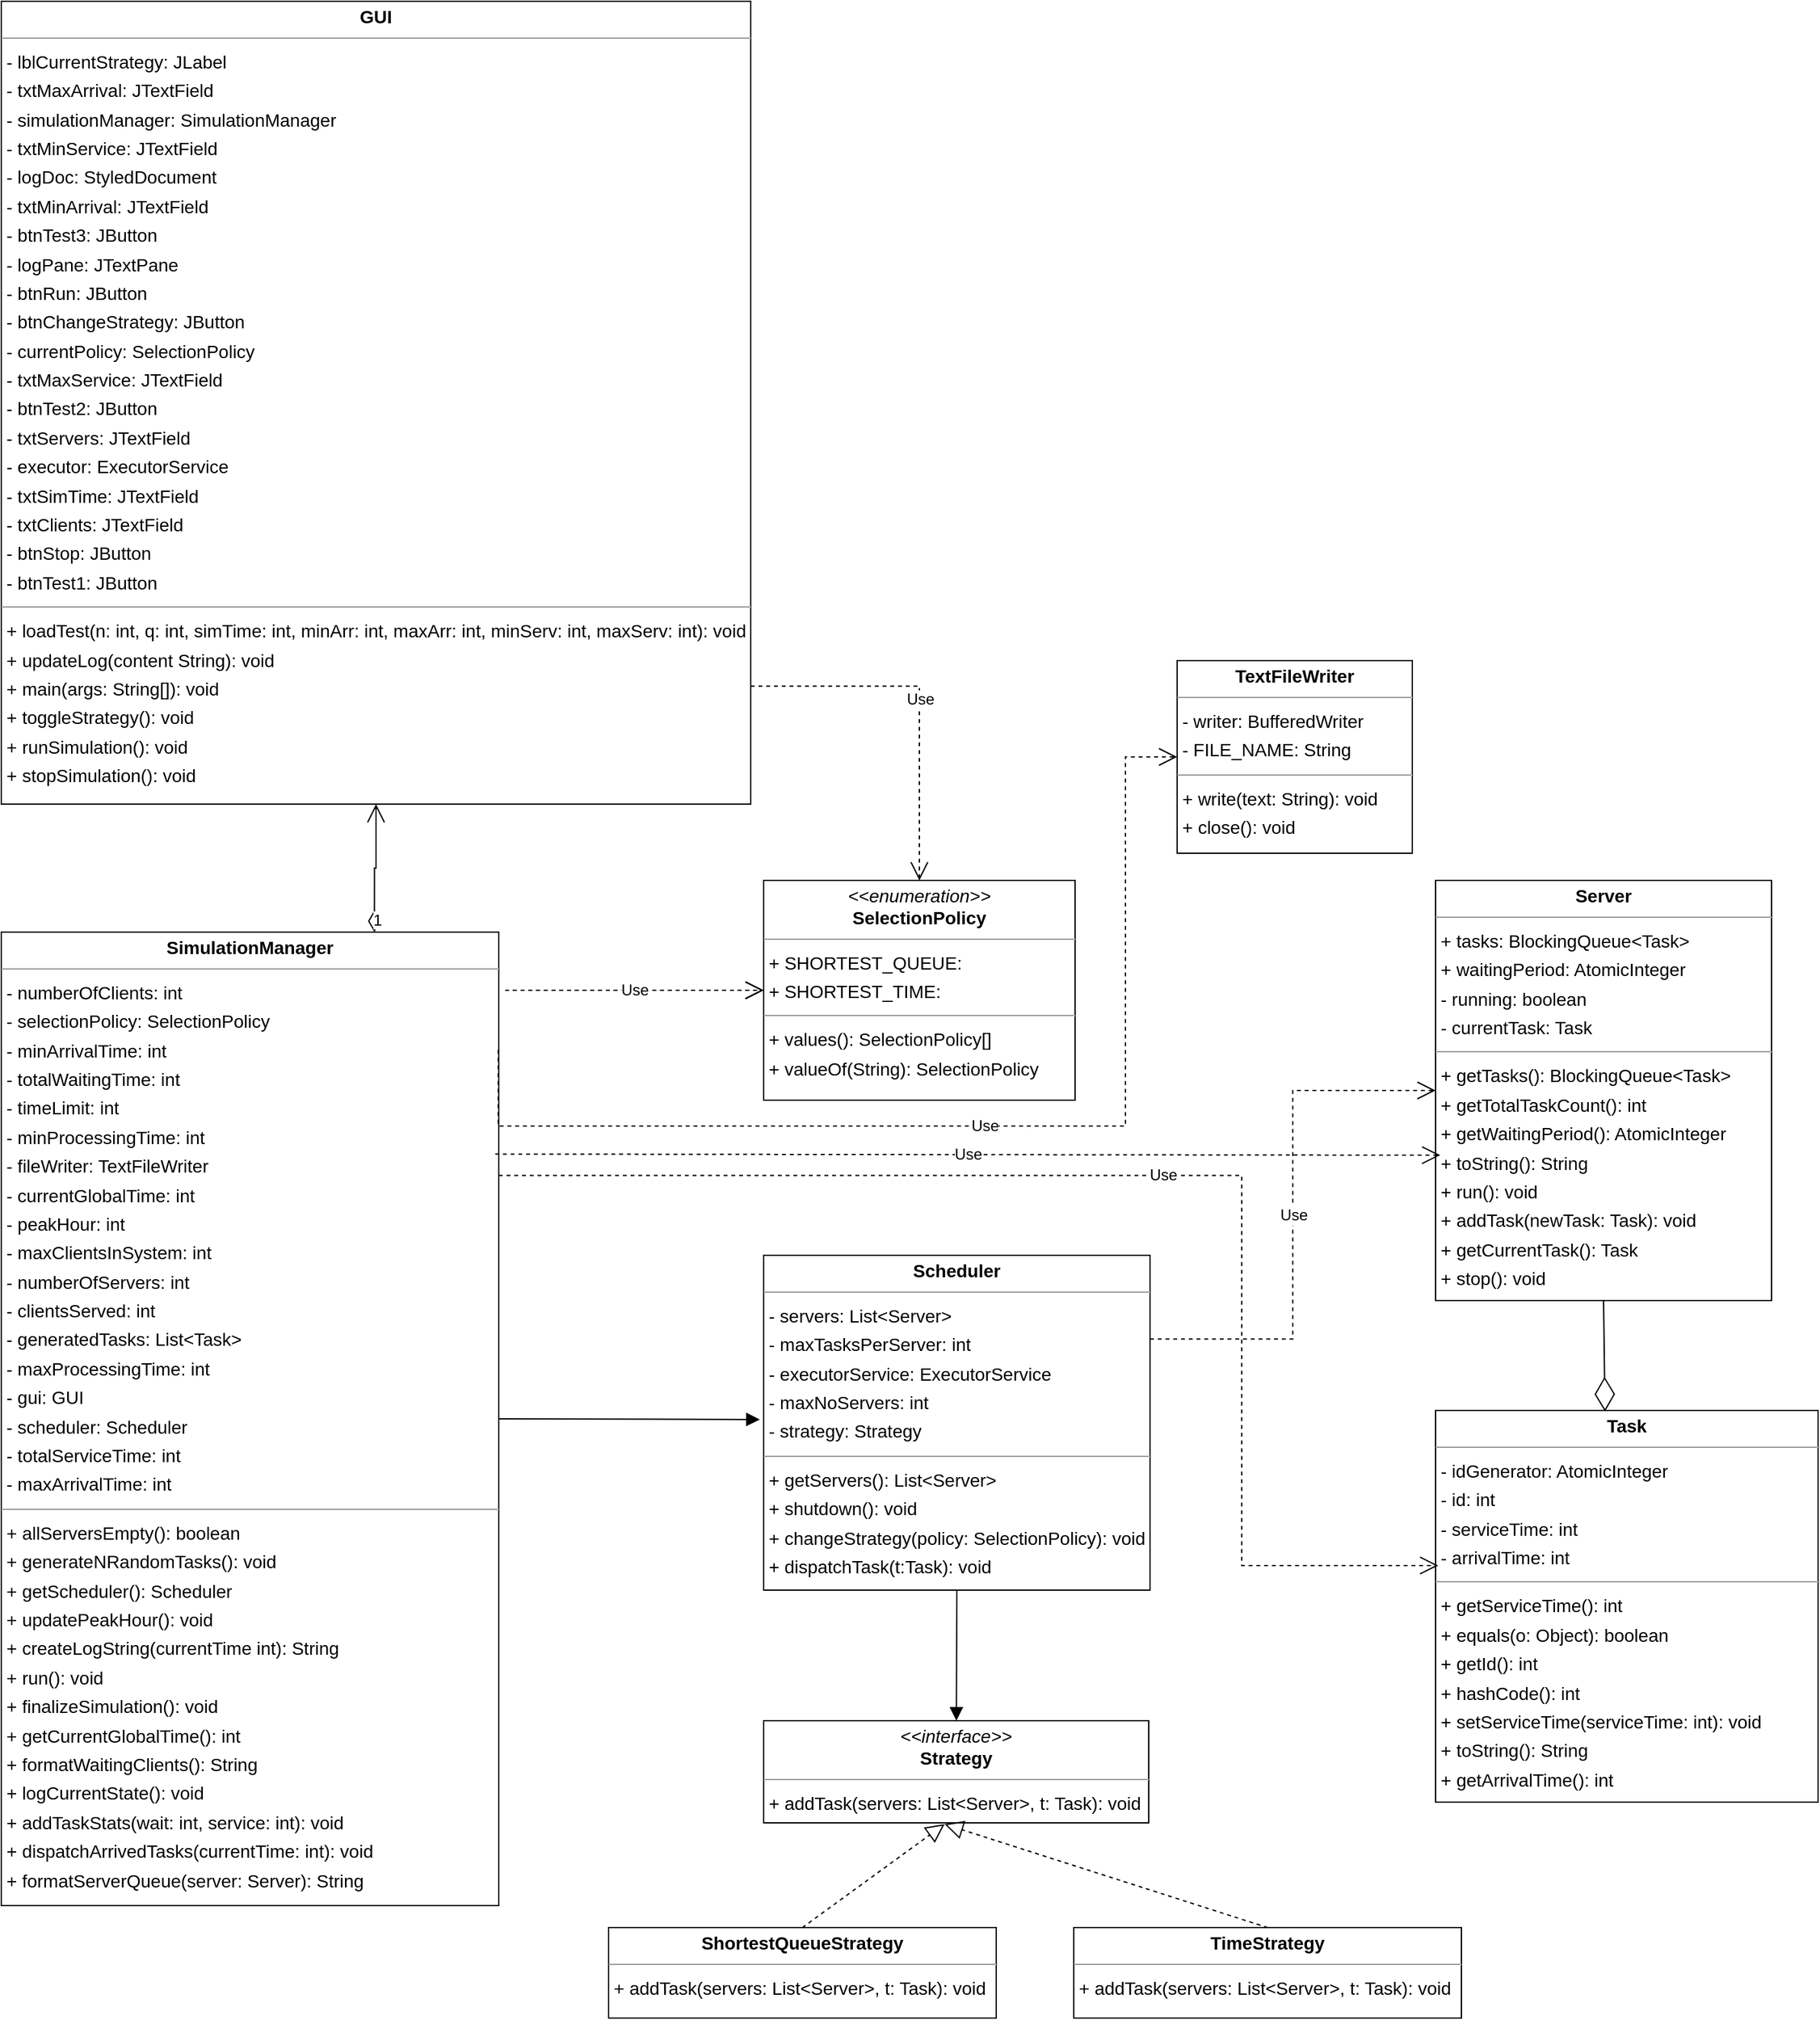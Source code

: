 <mxfile version="26.2.12" pages="3">
  <diagram id="8Ek_ZBZrvdl5EelVG8fW" name="Class Diagram">
    <mxGraphModel dx="3620" dy="2060" grid="1" gridSize="10" guides="1" tooltips="1" connect="1" arrows="1" fold="1" page="0" pageScale="1" pageWidth="850" pageHeight="1100" background="none" math="0" shadow="0">
      <root>
        <mxCell id="0" />
        <mxCell id="1" parent="0" />
        <mxCell id="node0" value="&lt;p style=&quot;margin:0px;margin-top:4px;text-align:center;&quot;&gt;&lt;b&gt;GUI&lt;/b&gt;&lt;/p&gt;&lt;hr size=&quot;1&quot;&gt;&lt;p style=&quot;margin:0 0 0 4px;line-height:1.6;&quot;&gt;- lblCurrentStrategy: JLabel&lt;br&gt;- txtMaxArrival: JTextField&lt;br&gt;- simulationManager: SimulationManager&lt;br&gt;- txtMinService: JTextField&lt;br&gt;- logDoc: StyledDocument&lt;br&gt;- txtMinArrival: JTextField&lt;br&gt;- btnTest3: JButton&lt;br&gt;- logPane: JTextPane&lt;br&gt;- btnRun: JButton&lt;br&gt;- btnChangeStrategy: JButton&lt;br&gt;- currentPolicy: SelectionPolicy&lt;br&gt;- txtMaxService: JTextField&lt;br&gt;- btnTest2: JButton&lt;br&gt;- txtServers: JTextField&lt;br&gt;- executor: ExecutorService&lt;br&gt;- txtSimTime: JTextField&lt;br&gt;- txtClients: JTextField&lt;br&gt;- btnStop: JButton&lt;br&gt;- btnTest1: JButton&lt;/p&gt;&lt;hr size=&quot;1&quot;&gt;&lt;p style=&quot;margin:0 0 0 4px;line-height:1.6;&quot;&gt;+ loadTest(n: int, q: int, simTime: int, minArr: int, maxArr: int, minServ: int, maxServ: int): void&lt;br&gt;+ updateLog(content String): void&lt;br&gt;+ main(args: String[]): void&lt;br&gt;+ toggleStrategy(): void&lt;br&gt;+ runSimulation(): void&lt;br&gt;+ stopSimulation(): void&lt;/p&gt;" style="verticalAlign=top;align=left;overflow=fill;fontSize=14;fontFamily=Helvetica;html=1;rounded=0;shadow=0;comic=0;labelBackgroundColor=none;strokeWidth=1;" parent="1" vertex="1">
          <mxGeometry x="-1030" y="-450" width="580" height="621" as="geometry" />
        </mxCell>
        <mxCell id="node8" value="&lt;p style=&quot;margin:0px;margin-top:4px;text-align:center;&quot;&gt;&lt;b&gt;Scheduler&lt;/b&gt;&lt;/p&gt;&lt;hr size=&quot;1&quot;&gt;&lt;p style=&quot;margin:0 0 0 4px;line-height:1.6;&quot;&gt;- servers: List&amp;lt;Server&amp;gt;&lt;br&gt;- maxTasksPerServer: int&lt;br&gt;- executorService: ExecutorService&lt;br&gt;- maxNoServers: int&lt;br&gt;- strategy: Strategy&lt;/p&gt;&lt;hr size=&quot;1&quot;&gt;&lt;p style=&quot;margin:0 0 0 4px;line-height:1.6;&quot;&gt;+ getServers(): List&amp;lt;Server&amp;gt;&lt;br&gt;+ shutdown(): void&lt;br&gt;+ changeStrategy(policy: SelectionPolicy): void&lt;br&gt;+ dispatchTask(t:Task): void&lt;/p&gt;" style="verticalAlign=top;align=left;overflow=fill;fontSize=14;fontFamily=Helvetica;html=1;rounded=0;shadow=0;comic=0;labelBackgroundColor=none;strokeWidth=1;" parent="1" vertex="1">
          <mxGeometry x="-440" y="520" width="299" height="259" as="geometry" />
        </mxCell>
        <mxCell id="node5" value="&lt;p style=&quot;margin:0px;margin-top:4px;text-align:center;&quot;&gt;&lt;i&gt;&amp;lt;&amp;lt;enumeration&amp;gt;&amp;gt;&lt;/i&gt;&lt;br&gt;&lt;b&gt;SelectionPolicy&lt;/b&gt;&lt;/p&gt;&lt;hr size=&quot;1&quot;&gt;&lt;p style=&quot;margin:0 0 0 4px;line-height:1.6;&quot;&gt;+ SHORTEST_QUEUE: &lt;br&gt;+ SHORTEST_TIME: &lt;/p&gt;&lt;hr size=&quot;1&quot;&gt;&lt;p style=&quot;margin:0 0 0 4px;line-height:1.6;&quot;&gt;+ values(): SelectionPolicy[]&lt;br&gt;+ valueOf(String): SelectionPolicy&lt;/p&gt;" style="verticalAlign=top;align=left;overflow=fill;fontSize=14;fontFamily=Helvetica;html=1;rounded=0;shadow=0;comic=0;labelBackgroundColor=none;strokeWidth=1;" parent="1" vertex="1">
          <mxGeometry x="-440" y="230" width="241" height="170" as="geometry" />
        </mxCell>
        <mxCell id="node7" value="&lt;p style=&quot;margin:0px;margin-top:4px;text-align:center;&quot;&gt;&lt;b&gt;Server&lt;/b&gt;&lt;/p&gt;&lt;hr size=&quot;1&quot;&gt;&lt;p style=&quot;margin:0 0 0 4px;line-height:1.6;&quot;&gt;+ tasks: BlockingQueue&amp;lt;Task&amp;gt;&lt;br&gt;+ waitingPeriod: AtomicInteger&lt;br&gt;- running: boolean&lt;br&gt;- currentTask: Task&lt;/p&gt;&lt;hr size=&quot;1&quot;&gt;&lt;p style=&quot;margin:0 0 0 4px;line-height:1.6;&quot;&gt;+ getTasks(): BlockingQueue&amp;lt;Task&amp;gt;&lt;br&gt;+ getTotalTaskCount(): int&lt;br&gt;+ getWaitingPeriod(): AtomicInteger&lt;br&gt;+ toString(): String&lt;br&gt;+ run(): void&lt;br&gt;+ addTask(newTask: Task): void&lt;br&gt;+ getCurrentTask(): Task&lt;br&gt;+ stop(): void&lt;/p&gt;" style="verticalAlign=top;align=left;overflow=fill;fontSize=14;fontFamily=Helvetica;html=1;rounded=0;shadow=0;comic=0;labelBackgroundColor=none;strokeWidth=1;" parent="1" vertex="1">
          <mxGeometry x="80" y="230" width="260" height="325" as="geometry" />
        </mxCell>
        <mxCell id="node6" value="&lt;p style=&quot;margin:0px;margin-top:4px;text-align:center;&quot;&gt;&lt;b&gt;ShortestQueueStrategy&lt;/b&gt;&lt;/p&gt;&lt;hr size=&quot;1&quot;&gt;&lt;p style=&quot;margin:0 0 0 4px;line-height:1.6;&quot;&gt;+ addTask(servers: List&amp;lt;Server&amp;gt;, t: Task): void&lt;/p&gt;" style="verticalAlign=top;align=left;overflow=fill;fontSize=14;fontFamily=Helvetica;html=1;rounded=0;shadow=0;comic=0;labelBackgroundColor=none;strokeWidth=1;" parent="1" vertex="1">
          <mxGeometry x="-560" y="1040" width="300" height="70" as="geometry" />
        </mxCell>
        <mxCell id="node4" value="&lt;p style=&quot;margin:0px;margin-top:4px;text-align:center;&quot;&gt;&lt;b&gt;SimulationManager&lt;/b&gt;&lt;/p&gt;&lt;hr size=&quot;1&quot;&gt;&lt;p style=&quot;margin:0 0 0 4px;line-height:1.6;&quot;&gt;&lt;/p&gt;&lt;p style=&quot;margin:0 0 0 4px;line-height:1.6;&quot;&gt;- numberOfClients: int&lt;br&gt;- selectionPolicy: SelectionPolicy&lt;br&gt;- minArrivalTime: int&lt;br&gt;- totalWaitingTime: int&lt;br&gt;- timeLimit: int&lt;br&gt;- minProcessingTime: int&lt;br&gt;- fileWriter: TextFileWriter&lt;br&gt;- currentGlobalTime: int&lt;br&gt;- peakHour: int&lt;br&gt;- maxClientsInSystem: int&lt;br&gt;- numberOfServers: int&lt;br&gt;- clientsServed: int&lt;br&gt;- generatedTasks: List&amp;lt;Task&amp;gt;&lt;br&gt;- maxProcessingTime: int&lt;br&gt;- gui: GUI&lt;br&gt;- scheduler: Scheduler&lt;br&gt;- totalServiceTime: int&lt;br&gt;- maxArrivalTime: int&lt;/p&gt;&lt;hr size=&quot;1&quot;&gt;&lt;p style=&quot;margin:0 0 0 4px;line-height:1.6;&quot;&gt;+ allServersEmpty(): boolean&lt;br&gt;+ generateNRandomTasks(): void&lt;br&gt;+ getScheduler(): Scheduler&lt;br&gt;+ updatePeakHour(): void&lt;br&gt;+ createLogString(currentTime int): String&lt;br&gt;+ run(): void&lt;br&gt;+ finalizeSimulation(): void&lt;br&gt;+ getCurrentGlobalTime(): int&lt;br&gt;+ formatWaitingClients(): String&lt;br&gt;+ logCurrentState(): void&lt;br&gt;+ addTaskStats(wait: int, service: int): void&lt;br&gt;+ dispatchArrivedTasks(currentTime: int): void&lt;br&gt;+ formatServerQueue(server: Server): String&lt;/p&gt;" style="verticalAlign=top;align=left;overflow=fill;fontSize=14;fontFamily=Helvetica;html=1;rounded=0;shadow=0;comic=0;labelBackgroundColor=none;strokeWidth=1;" parent="1" vertex="1">
          <mxGeometry x="-1030" y="270" width="385" height="753" as="geometry" />
        </mxCell>
        <mxCell id="node2" value="&lt;p style=&quot;margin:0px;margin-top:4px;text-align:center;&quot;&gt;&lt;i&gt;&amp;lt;&amp;lt;interface&amp;gt;&amp;gt;&lt;/i&gt;&lt;br&gt;&lt;b&gt;Strategy&lt;/b&gt;&lt;/p&gt;&lt;hr size=&quot;1&quot;&gt;&lt;p style=&quot;margin:0 0 0 4px;line-height:1.6;&quot;&gt;+ addTask(servers: List&amp;lt;Server&amp;gt;, t: Task): void&lt;/p&gt;" style="verticalAlign=top;align=left;overflow=fill;fontSize=14;fontFamily=Helvetica;html=1;rounded=0;shadow=0;comic=0;labelBackgroundColor=none;strokeWidth=1;" parent="1" vertex="1">
          <mxGeometry x="-440" y="880" width="298" height="79" as="geometry" />
        </mxCell>
        <mxCell id="node1" value="&lt;p style=&quot;margin:0px;margin-top:4px;text-align:center;&quot;&gt;&lt;b&gt;Task&lt;/b&gt;&lt;/p&gt;&lt;hr size=&quot;1&quot;&gt;&lt;p style=&quot;margin:0 0 0 4px;line-height:1.6;&quot;&gt;&lt;/p&gt;&lt;p style=&quot;margin:0 0 0 4px;line-height:1.6;&quot;&gt;- idGenerator: AtomicInteger&lt;br&gt;- id: int&lt;br&gt;- serviceTime: int&lt;br&gt;- arrivalTime: int&lt;/p&gt;&lt;hr size=&quot;1&quot;&gt;&lt;p style=&quot;margin:0 0 0 4px;line-height:1.6;&quot;&gt;&lt;span style=&quot;background-color: transparent; color: light-dark(rgb(0, 0, 0), rgb(255, 255, 255));&quot;&gt;+ getServiceTime(): int&lt;/span&gt;&lt;/p&gt;&lt;p style=&quot;margin:0 0 0 4px;line-height:1.6;&quot;&gt;+ equals(o: Object): boolean&lt;br&gt;+ getId(): int&lt;br&gt;+ hashCode(): int&lt;br&gt;+ setServiceTime(serviceTime: int): void&lt;br&gt;+ toString(): String&lt;br&gt;+ getArrivalTime(): int&lt;/p&gt;" style="verticalAlign=top;align=left;overflow=fill;fontSize=14;fontFamily=Helvetica;html=1;rounded=0;shadow=0;comic=0;labelBackgroundColor=none;strokeWidth=1;" parent="1" vertex="1">
          <mxGeometry x="80" y="640" width="296" height="303" as="geometry" />
        </mxCell>
        <mxCell id="node3" value="&lt;p style=&quot;margin:0px;margin-top:4px;text-align:center;&quot;&gt;&lt;b&gt;TextFileWriter&lt;/b&gt;&lt;/p&gt;&lt;hr size=&quot;1&quot;&gt;&lt;p style=&quot;margin:0 0 0 4px;line-height:1.6;&quot;&gt;&lt;/p&gt;&lt;p style=&quot;margin:0 0 0 4px;line-height:1.6;&quot;&gt;- writer: BufferedWriter&lt;br&gt;- FILE_NAME: String&lt;/p&gt;&lt;hr size=&quot;1&quot;&gt;&lt;p style=&quot;margin:0 0 0 4px;line-height:1.6;&quot;&gt;+ write(text: String): void&lt;br&gt;+ close(): void&lt;/p&gt;" style="verticalAlign=top;align=left;overflow=fill;fontSize=14;fontFamily=Helvetica;html=1;rounded=0;shadow=0;comic=0;labelBackgroundColor=none;strokeWidth=1;" parent="1" vertex="1">
          <mxGeometry x="-120" y="60" width="182" height="149" as="geometry" />
        </mxCell>
        <mxCell id="node9" value="&lt;p style=&quot;margin:0px;margin-top:4px;text-align:center;&quot;&gt;&lt;b&gt;TimeStrategy&lt;/b&gt;&lt;/p&gt;&lt;hr size=&quot;1&quot;&gt;&lt;p style=&quot;margin:0 0 0 4px;line-height:1.6;&quot;&gt;+ addTask(servers: List&amp;lt;Server&amp;gt;, t: Task): void&lt;/p&gt;" style="verticalAlign=top;align=left;overflow=fill;fontSize=14;fontFamily=Helvetica;html=1;rounded=0;shadow=0;comic=0;labelBackgroundColor=none;strokeWidth=1;" parent="1" vertex="1">
          <mxGeometry x="-200" y="1040" width="300" height="70" as="geometry" />
        </mxCell>
        <mxCell id="6AP_sacSjX80N7gQIr_9-1" value="" style="endArrow=block;dashed=1;endFill=0;endSize=12;html=1;rounded=0;fontSize=12;curved=1;exitX=0.5;exitY=0;exitDx=0;exitDy=0;" edge="1" parent="1" source="node6">
          <mxGeometry width="160" relative="1" as="geometry">
            <mxPoint x="20" y="590" as="sourcePoint" />
            <mxPoint x="-300" y="960" as="targetPoint" />
            <Array as="points" />
          </mxGeometry>
        </mxCell>
        <mxCell id="6AP_sacSjX80N7gQIr_9-2" value="" style="endArrow=block;dashed=1;endFill=0;endSize=12;html=1;rounded=0;fontSize=12;curved=1;exitX=0.5;exitY=0;exitDx=0;exitDy=0;" edge="1" parent="1" source="node9">
          <mxGeometry width="160" relative="1" as="geometry">
            <mxPoint x="-140" y="650" as="sourcePoint" />
            <mxPoint x="-300" y="960" as="targetPoint" />
          </mxGeometry>
        </mxCell>
        <mxCell id="6AP_sacSjX80N7gQIr_9-3" value="" style="html=1;verticalAlign=bottom;endArrow=block;curved=0;rounded=0;fontSize=12;startSize=8;endSize=8;exitX=0.5;exitY=1;exitDx=0;exitDy=0;" edge="1" parent="1" source="node8" target="node2">
          <mxGeometry width="80" relative="1" as="geometry">
            <mxPoint x="-100" y="710" as="sourcePoint" />
            <mxPoint x="-20" y="710" as="targetPoint" />
          </mxGeometry>
        </mxCell>
        <mxCell id="6AP_sacSjX80N7gQIr_9-4" value="" style="html=1;verticalAlign=bottom;endArrow=block;curved=0;rounded=0;fontSize=12;startSize=8;endSize=8;exitX=1;exitY=0.5;exitDx=0;exitDy=0;" edge="1" parent="1" source="node4">
          <mxGeometry width="80" relative="1" as="geometry">
            <mxPoint x="-100" y="710" as="sourcePoint" />
            <mxPoint x="-443" y="647" as="targetPoint" />
          </mxGeometry>
        </mxCell>
        <mxCell id="6AP_sacSjX80N7gQIr_9-5" value="" style="endArrow=diamondThin;endFill=0;endSize=24;html=1;rounded=0;fontSize=12;curved=1;exitX=0.5;exitY=1;exitDx=0;exitDy=0;entryX=0.443;entryY=0.003;entryDx=0;entryDy=0;entryPerimeter=0;" edge="1" parent="1" source="node7" target="node1">
          <mxGeometry width="160" relative="1" as="geometry">
            <mxPoint x="-140" y="800" as="sourcePoint" />
            <mxPoint x="20" y="800" as="targetPoint" />
          </mxGeometry>
        </mxCell>
        <mxCell id="6AP_sacSjX80N7gQIr_9-6" value="Use" style="endArrow=open;endSize=12;dashed=1;html=1;rounded=0;fontSize=12;curved=1;entryX=0;entryY=0.5;entryDx=0;entryDy=0;" edge="1" parent="1" target="node5">
          <mxGeometry width="160" relative="1" as="geometry">
            <mxPoint x="-640" y="315" as="sourcePoint" />
            <mxPoint x="20" y="800" as="targetPoint" />
          </mxGeometry>
        </mxCell>
        <mxCell id="6AP_sacSjX80N7gQIr_9-7" value="Use" style="endArrow=open;endSize=12;dashed=1;html=1;rounded=0;fontSize=12;curved=1;entryX=0;entryY=0.5;entryDx=0;entryDy=0;" edge="1" parent="1">
          <mxGeometry width="160" relative="1" as="geometry">
            <mxPoint x="-640" y="315" as="sourcePoint" />
            <mxPoint x="-440" y="315" as="targetPoint" />
          </mxGeometry>
        </mxCell>
        <mxCell id="6AP_sacSjX80N7gQIr_9-8" value="Use" style="endArrow=open;endSize=12;dashed=1;html=1;rounded=0;fontSize=12;curved=1;entryX=0.014;entryY=0.654;entryDx=0;entryDy=0;exitX=0.993;exitY=0.228;exitDx=0;exitDy=0;exitPerimeter=0;entryPerimeter=0;" edge="1" parent="1" source="node4" target="node7">
          <mxGeometry width="160" relative="1" as="geometry">
            <mxPoint x="-630" y="325" as="sourcePoint" />
            <mxPoint x="-430" y="325" as="targetPoint" />
          </mxGeometry>
        </mxCell>
        <mxCell id="6AP_sacSjX80N7gQIr_9-10" value="Use" style="endArrow=open;endSize=12;dashed=1;html=1;rounded=0;fontSize=12;edgeStyle=orthogonalEdgeStyle;exitX=1;exitY=0.25;exitDx=0;exitDy=0;entryX=0.007;entryY=0.396;entryDx=0;entryDy=0;entryPerimeter=0;" edge="1" parent="1" source="node4" target="node1">
          <mxGeometry width="160" relative="1" as="geometry">
            <mxPoint x="-90" y="550" as="sourcePoint" />
            <mxPoint x="70" y="550" as="targetPoint" />
            <Array as="points">
              <mxPoint x="-70" y="458" />
              <mxPoint x="-70" y="760" />
            </Array>
          </mxGeometry>
        </mxCell>
        <mxCell id="6AP_sacSjX80N7gQIr_9-13" value="Use" style="endArrow=open;endSize=12;dashed=1;html=1;rounded=0;fontSize=12;exitX=0.999;exitY=0.121;exitDx=0;exitDy=0;exitPerimeter=0;entryX=0;entryY=0.5;entryDx=0;entryDy=0;edgeStyle=orthogonalEdgeStyle;" edge="1" parent="1" source="node4" target="node3">
          <mxGeometry width="160" relative="1" as="geometry">
            <mxPoint x="-90" y="220" as="sourcePoint" />
            <mxPoint x="70" y="220" as="targetPoint" />
            <Array as="points">
              <mxPoint x="-645" y="420" />
              <mxPoint x="-160" y="420" />
            </Array>
          </mxGeometry>
        </mxCell>
        <mxCell id="6AP_sacSjX80N7gQIr_9-14" value="1" style="endArrow=open;html=1;endSize=12;startArrow=diamondThin;startSize=14;startFill=0;edgeStyle=orthogonalEdgeStyle;align=left;verticalAlign=bottom;rounded=0;fontSize=12;exitX=0.75;exitY=0;exitDx=0;exitDy=0;" edge="1" parent="1" source="node4" target="node0">
          <mxGeometry x="-1" y="3" relative="1" as="geometry">
            <mxPoint x="110" y="270" as="sourcePoint" />
            <mxPoint x="270" y="270" as="targetPoint" />
          </mxGeometry>
        </mxCell>
        <mxCell id="6AP_sacSjX80N7gQIr_9-15" value="Use" style="endArrow=open;endSize=12;dashed=1;html=1;rounded=0;fontSize=12;exitX=1;exitY=0.25;exitDx=0;exitDy=0;entryX=0;entryY=0.5;entryDx=0;entryDy=0;edgeStyle=orthogonalEdgeStyle;" edge="1" parent="1" source="node8" target="node7">
          <mxGeometry width="160" relative="1" as="geometry">
            <mxPoint x="110" y="380" as="sourcePoint" />
            <mxPoint x="270" y="380" as="targetPoint" />
          </mxGeometry>
        </mxCell>
        <mxCell id="6AP_sacSjX80N7gQIr_9-17" value="Use" style="endArrow=open;endSize=12;dashed=1;html=1;rounded=0;fontSize=12;exitX=1;exitY=0.853;exitDx=0;exitDy=0;exitPerimeter=0;entryX=0.5;entryY=0;entryDx=0;entryDy=0;edgeStyle=orthogonalEdgeStyle;" edge="1" parent="1" source="node0" target="node5">
          <mxGeometry width="160" relative="1" as="geometry">
            <mxPoint x="-380" y="170" as="sourcePoint" />
            <mxPoint x="-220" y="170" as="targetPoint" />
          </mxGeometry>
        </mxCell>
      </root>
    </mxGraphModel>
  </diagram>
  <diagram id="jovFOYuXczqw7P4jFOwd" name="Package Diagram">
    <mxGraphModel dx="2262" dy="1769" grid="0" gridSize="10" guides="1" tooltips="1" connect="1" arrows="1" fold="1" page="0" pageScale="1" pageWidth="850" pageHeight="1100" math="0" shadow="0">
      <root>
        <mxCell id="0" />
        <mxCell id="1" parent="0" />
        <mxCell id="uvQI2MswVAQMsaVL2zBy-1" value="Data Model&lt;div&gt;&lt;span style=&quot;font-weight: normal;&quot;&gt;- Employee&lt;/span&gt;&lt;/div&gt;&lt;div&gt;&lt;span style=&quot;font-weight: normal;&quot;&gt;- Task&lt;/span&gt;&lt;/div&gt;&lt;div&gt;&lt;span style=&quot;font-weight: normal;&quot;&gt;- SimpleTask&lt;/span&gt;&lt;/div&gt;&lt;div&gt;&lt;span style=&quot;font-weight: normal;&quot;&gt;- ComplexTask&lt;/span&gt;&amp;nbsp;&lt;/div&gt;" style="shape=folder;fontStyle=1;spacingTop=10;tabWidth=40;tabHeight=14;tabPosition=left;html=1;whiteSpace=wrap;" vertex="1" parent="1">
          <mxGeometry x="248" y="-265" width="210" height="130" as="geometry" />
        </mxCell>
        <mxCell id="uvQI2MswVAQMsaVL2zBy-2" value="Data Model&lt;div&gt;&lt;span style=&quot;background-color: transparent; color: light-dark(rgb(0, 0, 0), rgb(255, 255, 255));&quot;&gt;&amp;nbsp;&lt;/span&gt;&lt;/div&gt;" style="shape=folder;fontStyle=1;spacingTop=10;tabWidth=40;tabHeight=14;tabPosition=left;html=1;whiteSpace=wrap;" vertex="1" parent="1">
          <mxGeometry x="248" y="-265" width="210" height="130" as="geometry" />
        </mxCell>
        <mxCell id="uvQI2MswVAQMsaVL2zBy-3" value="Graphical User Interface&lt;div&gt;&lt;br&gt;&lt;/div&gt;" style="shape=folder;fontStyle=1;spacingTop=10;tabWidth=40;tabHeight=14;tabPosition=left;html=1;whiteSpace=wrap;" vertex="1" parent="1">
          <mxGeometry x="-262" y="-435" width="210" height="130" as="geometry" />
        </mxCell>
        <mxCell id="uvQI2MswVAQMsaVL2zBy-4" value="Business Logic" style="shape=folder;fontStyle=1;spacingTop=10;tabWidth=40;tabHeight=14;tabPosition=left;html=1;whiteSpace=wrap;" vertex="1" parent="1">
          <mxGeometry x="-262" y="-265" width="210" height="130" as="geometry" />
        </mxCell>
        <mxCell id="uvQI2MswVAQMsaVL2zBy-5" value="Utils" style="shape=folder;fontStyle=1;spacingTop=10;tabWidth=40;tabHeight=14;tabPosition=left;html=1;whiteSpace=wrap;" vertex="1" parent="1">
          <mxGeometry x="-262" y="-91" width="210" height="130" as="geometry" />
        </mxCell>
        <mxCell id="uvQI2MswVAQMsaVL2zBy-6" value="" style="endArrow=open;endSize=12;dashed=1;html=1;rounded=0;exitX=0;exitY=0;exitDx=210;exitDy=72;exitPerimeter=0;entryX=0;entryY=0;entryDx=125;entryDy=14;entryPerimeter=0;" edge="1" parent="1" source="uvQI2MswVAQMsaVL2zBy-3" target="uvQI2MswVAQMsaVL2zBy-2">
          <mxGeometry width="160" relative="1" as="geometry">
            <mxPoint x="138" y="-145" as="sourcePoint" />
            <mxPoint x="298" y="-145" as="targetPoint" />
          </mxGeometry>
        </mxCell>
        <mxCell id="uvQI2MswVAQMsaVL2zBy-7" value="" style="endArrow=open;endSize=12;dashed=1;html=1;rounded=0;exitX=0;exitY=0;exitDx=210;exitDy=72;exitPerimeter=0;entryX=0;entryY=0;entryDx=0;entryDy=72;entryPerimeter=0;" edge="1" parent="1" source="uvQI2MswVAQMsaVL2zBy-4" target="uvQI2MswVAQMsaVL2zBy-2">
          <mxGeometry width="160" relative="1" as="geometry">
            <mxPoint x="148" y="-135" as="sourcePoint" />
            <mxPoint x="308" y="-135" as="targetPoint" />
          </mxGeometry>
        </mxCell>
        <mxCell id="uvQI2MswVAQMsaVL2zBy-8" value="" style="endArrow=open;endSize=12;dashed=1;html=1;rounded=0;exitX=0;exitY=0;exitDx=210;exitDy=72;exitPerimeter=0;entryX=0.5;entryY=1;entryDx=0;entryDy=0;entryPerimeter=0;" edge="1" parent="1" source="uvQI2MswVAQMsaVL2zBy-5" target="uvQI2MswVAQMsaVL2zBy-2">
          <mxGeometry width="160" relative="1" as="geometry">
            <mxPoint x="158" y="-125" as="sourcePoint" />
            <mxPoint x="318" y="-125" as="targetPoint" />
          </mxGeometry>
        </mxCell>
        <mxCell id="uvQI2MswVAQMsaVL2zBy-9" value="" style="endArrow=open;endSize=12;dashed=1;html=1;rounded=0;exitX=0.5;exitY=1;exitDx=0;exitDy=0;exitPerimeter=0;entryX=0.499;entryY=0.141;entryDx=0;entryDy=0;entryPerimeter=0;" edge="1" parent="1" source="uvQI2MswVAQMsaVL2zBy-3" target="uvQI2MswVAQMsaVL2zBy-4">
          <mxGeometry width="160" relative="1" as="geometry">
            <mxPoint x="168" y="-115" as="sourcePoint" />
            <mxPoint x="328" y="-115" as="targetPoint" />
          </mxGeometry>
        </mxCell>
        <mxCell id="uvQI2MswVAQMsaVL2zBy-10" value="" style="endArrow=open;endSize=12;dashed=1;html=1;rounded=0;exitX=0.5;exitY=1;exitDx=0;exitDy=0;exitPerimeter=0;entryX=0.499;entryY=0.112;entryDx=0;entryDy=0;entryPerimeter=0;" edge="1" parent="1" source="uvQI2MswVAQMsaVL2zBy-4" target="uvQI2MswVAQMsaVL2zBy-5">
          <mxGeometry width="160" relative="1" as="geometry">
            <mxPoint x="178" y="-105" as="sourcePoint" />
            <mxPoint x="338" y="-105" as="targetPoint" />
          </mxGeometry>
        </mxCell>
      </root>
    </mxGraphModel>
  </diagram>
  <diagram id="iINNuD4r8ZJsNfgNAmcJ" name="Case Diagram">
    <mxGraphModel dx="1610" dy="1030" grid="0" gridSize="10" guides="1" tooltips="1" connect="1" arrows="1" fold="1" page="0" pageScale="1" pageWidth="850" pageHeight="1100" math="0" shadow="0">
      <root>
        <mxCell id="0" />
        <mxCell id="1" parent="0" />
        <mxCell id="TBAUkoU7bMiHdxqwqAb2-1" value="Project Manager&lt;div&gt;&lt;br&gt;&lt;/div&gt;" style="shape=umlActor;verticalLabelPosition=bottom;verticalAlign=top;html=1;" vertex="1" parent="1">
          <mxGeometry x="-176" y="151" width="30" height="60" as="geometry" />
        </mxCell>
        <mxCell id="TBAUkoU7bMiHdxqwqAb2-2" value="Run Simulation" style="ellipse;whiteSpace=wrap;html=1;" vertex="1" parent="1">
          <mxGeometry x="-16" y="-67" width="140" height="70" as="geometry" />
        </mxCell>
        <mxCell id="TBAUkoU7bMiHdxqwqAb2-3" value="Stop Simulation" style="ellipse;whiteSpace=wrap;html=1;" vertex="1" parent="1">
          <mxGeometry x="-16" y="13" width="140" height="70" as="geometry" />
        </mxCell>
        <mxCell id="TBAUkoU7bMiHdxqwqAb2-4" value="Change Strategy" style="ellipse;whiteSpace=wrap;html=1;" vertex="1" parent="1">
          <mxGeometry x="-16" y="93" width="140" height="70" as="geometry" />
        </mxCell>
        <mxCell id="TBAUkoU7bMiHdxqwqAb2-9" value="" style="endArrow=none;html=1;rounded=0;exitX=1;exitY=0.333;exitDx=0;exitDy=0;exitPerimeter=0;entryX=0;entryY=0.5;entryDx=0;entryDy=0;" edge="1" parent="1" source="TBAUkoU7bMiHdxqwqAb2-1" target="TBAUkoU7bMiHdxqwqAb2-2">
          <mxGeometry width="50" height="50" relative="1" as="geometry">
            <mxPoint x="444" y="81" as="sourcePoint" />
            <mxPoint x="494" y="31" as="targetPoint" />
          </mxGeometry>
        </mxCell>
        <mxCell id="TBAUkoU7bMiHdxqwqAb2-10" value="" style="endArrow=none;html=1;rounded=0;entryX=0;entryY=0.5;entryDx=0;entryDy=0;" edge="1" parent="1" target="TBAUkoU7bMiHdxqwqAb2-3">
          <mxGeometry width="50" height="50" relative="1" as="geometry">
            <mxPoint x="-146" y="171" as="sourcePoint" />
            <mxPoint x="14" y="-94" as="targetPoint" />
          </mxGeometry>
        </mxCell>
        <mxCell id="TBAUkoU7bMiHdxqwqAb2-11" value="" style="endArrow=none;html=1;rounded=0;entryX=0;entryY=0.5;entryDx=0;entryDy=0;exitX=1;exitY=0.333;exitDx=0;exitDy=0;exitPerimeter=0;" edge="1" parent="1" target="TBAUkoU7bMiHdxqwqAb2-4" source="TBAUkoU7bMiHdxqwqAb2-1">
          <mxGeometry width="50" height="50" relative="1" as="geometry">
            <mxPoint x="-146" y="171" as="sourcePoint" />
            <mxPoint x="24" y="-84" as="targetPoint" />
          </mxGeometry>
        </mxCell>
        <mxCell id="GwuzVjvNO1yH-oZzaIIM-1" value="Change Strategy" style="ellipse;whiteSpace=wrap;html=1;" vertex="1" parent="1">
          <mxGeometry x="-16" y="93" width="140" height="70" as="geometry" />
        </mxCell>
        <mxCell id="GwuzVjvNO1yH-oZzaIIM-2" value="Test1" style="ellipse;whiteSpace=wrap;html=1;" vertex="1" parent="1">
          <mxGeometry x="-13" y="169" width="140" height="70" as="geometry" />
        </mxCell>
        <mxCell id="GwuzVjvNO1yH-oZzaIIM-3" value="Test2" style="ellipse;whiteSpace=wrap;html=1;" vertex="1" parent="1">
          <mxGeometry x="-11" y="248" width="140" height="70" as="geometry" />
        </mxCell>
        <mxCell id="GwuzVjvNO1yH-oZzaIIM-4" value="Test3" style="ellipse;whiteSpace=wrap;html=1;" vertex="1" parent="1">
          <mxGeometry x="-7" y="327" width="140" height="70" as="geometry" />
        </mxCell>
        <mxCell id="GwuzVjvNO1yH-oZzaIIM-12" value="" style="endArrow=none;html=1;rounded=0;entryX=0;entryY=0.5;entryDx=0;entryDy=0;exitX=1;exitY=0.333;exitDx=0;exitDy=0;exitPerimeter=0;" edge="1" parent="1">
          <mxGeometry width="50" height="50" relative="1" as="geometry">
            <mxPoint x="-146" y="171" as="sourcePoint" />
            <mxPoint x="-16" y="128" as="targetPoint" />
          </mxGeometry>
        </mxCell>
        <mxCell id="GwuzVjvNO1yH-oZzaIIM-13" value="" style="endArrow=none;html=1;rounded=0;entryX=0;entryY=0.5;entryDx=0;entryDy=0;" edge="1" parent="1" target="GwuzVjvNO1yH-oZzaIIM-2">
          <mxGeometry width="50" height="50" relative="1" as="geometry">
            <mxPoint x="-145" y="171" as="sourcePoint" />
            <mxPoint x="-6" y="138" as="targetPoint" />
          </mxGeometry>
        </mxCell>
        <mxCell id="GwuzVjvNO1yH-oZzaIIM-14" value="" style="endArrow=none;html=1;rounded=0;entryX=0;entryY=0.5;entryDx=0;entryDy=0;exitX=1;exitY=0.333;exitDx=0;exitDy=0;exitPerimeter=0;" edge="1" parent="1" source="TBAUkoU7bMiHdxqwqAb2-1" target="GwuzVjvNO1yH-oZzaIIM-3">
          <mxGeometry width="50" height="50" relative="1" as="geometry">
            <mxPoint x="-126" y="191" as="sourcePoint" />
            <mxPoint x="4" y="148" as="targetPoint" />
          </mxGeometry>
        </mxCell>
        <mxCell id="GwuzVjvNO1yH-oZzaIIM-15" value="" style="endArrow=none;html=1;rounded=0;entryX=0;entryY=0.5;entryDx=0;entryDy=0;" edge="1" parent="1" target="GwuzVjvNO1yH-oZzaIIM-4">
          <mxGeometry width="50" height="50" relative="1" as="geometry">
            <mxPoint x="-143" y="173" as="sourcePoint" />
            <mxPoint x="14" y="158" as="targetPoint" />
          </mxGeometry>
        </mxCell>
      </root>
    </mxGraphModel>
  </diagram>
</mxfile>
